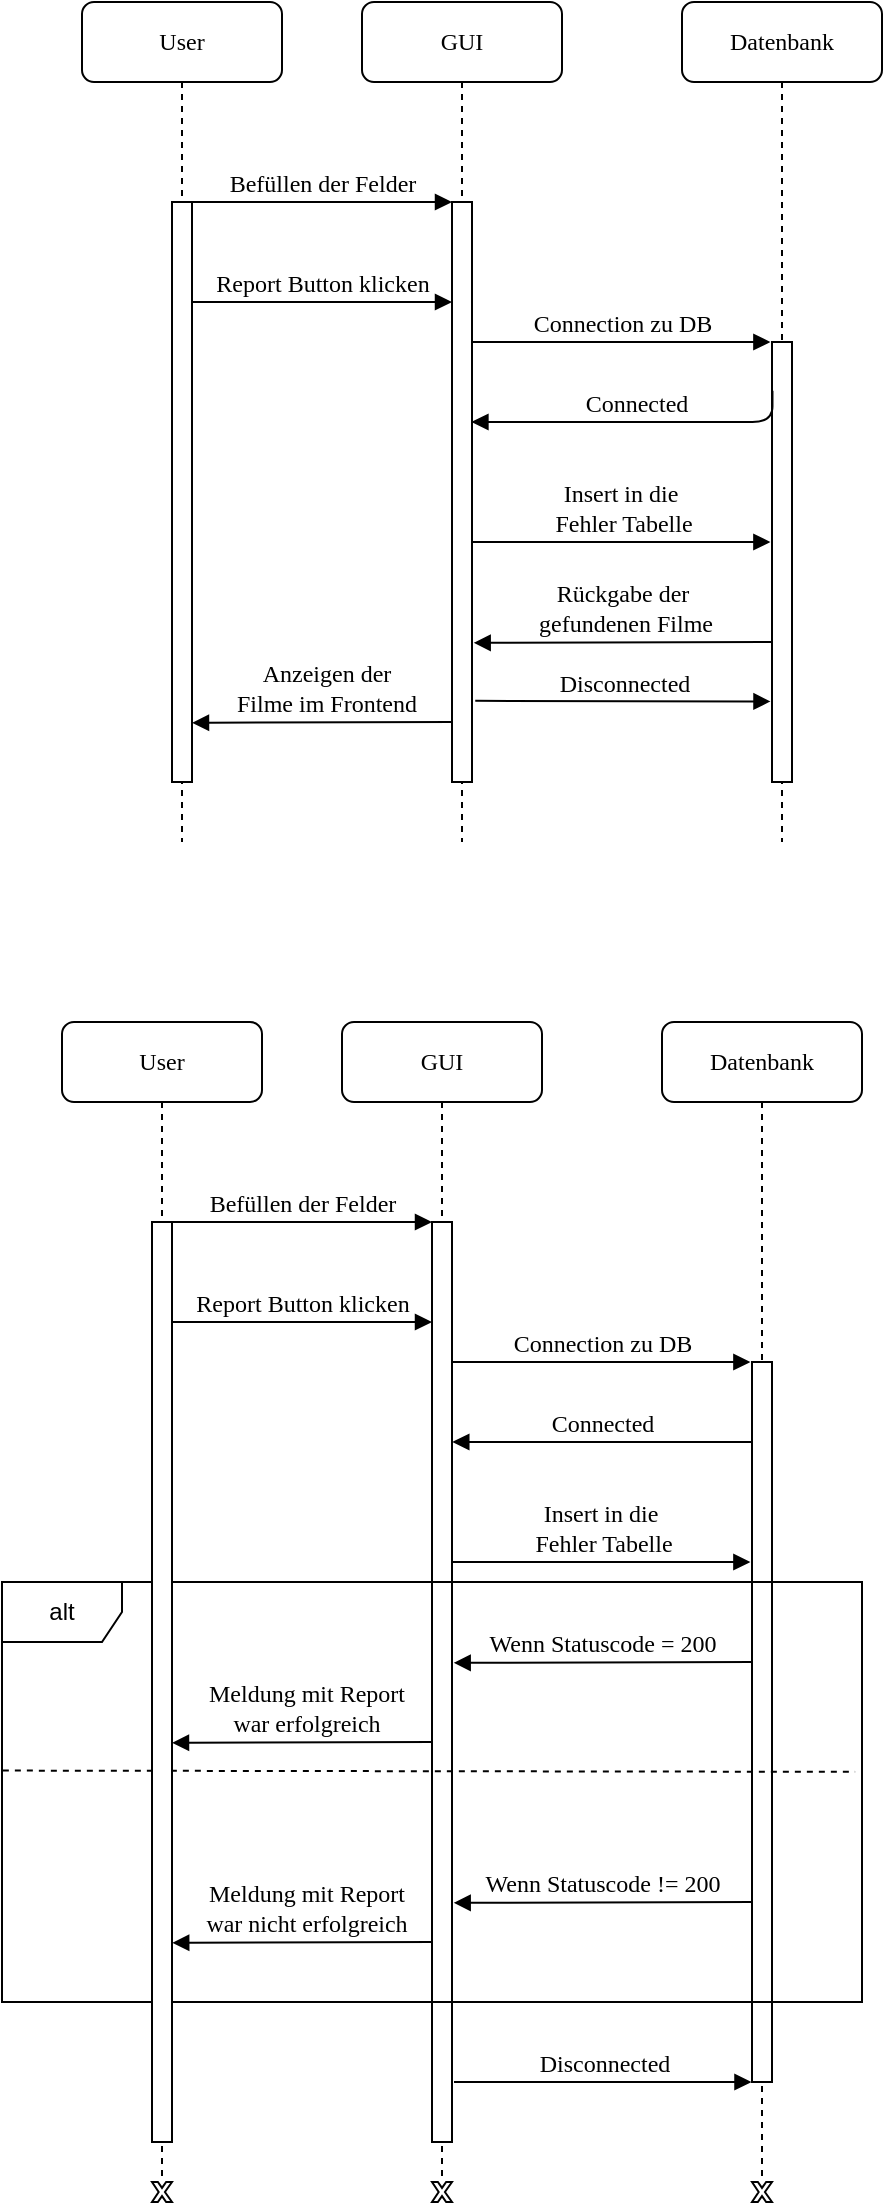 <mxfile version="18.0.6"><diagram name="Page-1" id="13e1069c-82ec-6db2-03f1-153e76fe0fe0"><mxGraphModel dx="850" dy="594" grid="1" gridSize="10" guides="1" tooltips="1" connect="1" arrows="1" fold="1" page="1" pageScale="1" pageWidth="1100" pageHeight="850" background="none" math="0" shadow="0"><root><mxCell id="0"/><mxCell id="1" parent="0"/><mxCell id="5xNed2_IopPIyPA-CnFP-2" value="GUI" style="shape=umlLifeline;perimeter=lifelinePerimeter;whiteSpace=wrap;html=1;container=1;collapsible=0;recursiveResize=0;outlineConnect=0;rounded=1;shadow=0;comic=0;labelBackgroundColor=none;strokeWidth=1;fontFamily=Verdana;fontSize=12;align=center;" vertex="1" parent="1"><mxGeometry x="540" y="40" width="100" height="420" as="geometry"/></mxCell><mxCell id="5xNed2_IopPIyPA-CnFP-3" value="" style="html=1;points=[];perimeter=orthogonalPerimeter;rounded=0;shadow=0;comic=0;labelBackgroundColor=none;strokeWidth=1;fontFamily=Verdana;fontSize=12;align=center;" vertex="1" parent="5xNed2_IopPIyPA-CnFP-2"><mxGeometry x="45" y="100" width="10" height="290" as="geometry"/></mxCell><mxCell id="5xNed2_IopPIyPA-CnFP-4" value="Report Button klicken" style="html=1;verticalAlign=bottom;endArrow=block;entryX=0;entryY=0;labelBackgroundColor=none;fontFamily=Verdana;fontSize=12;edgeStyle=elbowEdgeStyle;elbow=vertical;" edge="1" parent="5xNed2_IopPIyPA-CnFP-2"><mxGeometry relative="1" as="geometry"><mxPoint x="-85" y="150" as="sourcePoint"/><mxPoint x="45" y="150.0" as="targetPoint"/></mxGeometry></mxCell><mxCell id="5xNed2_IopPIyPA-CnFP-5" value="Datenbank" style="shape=umlLifeline;perimeter=lifelinePerimeter;whiteSpace=wrap;html=1;container=1;collapsible=0;recursiveResize=0;outlineConnect=0;rounded=1;shadow=0;comic=0;labelBackgroundColor=none;strokeWidth=1;fontFamily=Verdana;fontSize=12;align=center;" vertex="1" parent="1"><mxGeometry x="700" y="40" width="100" height="420" as="geometry"/></mxCell><mxCell id="5xNed2_IopPIyPA-CnFP-6" value="" style="html=1;points=[];perimeter=orthogonalPerimeter;rounded=0;shadow=0;comic=0;labelBackgroundColor=none;strokeWidth=1;fontFamily=Verdana;fontSize=12;align=center;" vertex="1" parent="5xNed2_IopPIyPA-CnFP-5"><mxGeometry x="45" y="170" width="10" height="220" as="geometry"/></mxCell><mxCell id="5xNed2_IopPIyPA-CnFP-7" value="Connection zu DB" style="html=1;verticalAlign=bottom;endArrow=block;labelBackgroundColor=none;fontFamily=Verdana;fontSize=12;edgeStyle=elbowEdgeStyle;elbow=vertical;entryX=-0.08;entryY=0;entryDx=0;entryDy=0;entryPerimeter=0;" edge="1" parent="5xNed2_IopPIyPA-CnFP-5" target="5xNed2_IopPIyPA-CnFP-6"><mxGeometry relative="1" as="geometry"><mxPoint x="-105" y="170" as="sourcePoint"/><mxPoint x="40" y="170" as="targetPoint"/></mxGeometry></mxCell><mxCell id="5xNed2_IopPIyPA-CnFP-10" value="Rückgabe der&lt;br&gt;&amp;nbsp;gefundenen Filme" style="html=1;verticalAlign=bottom;endArrow=block;labelBackgroundColor=none;fontFamily=Verdana;fontSize=12;edgeStyle=elbowEdgeStyle;elbow=vertical;entryX=1.015;entryY=0.251;entryDx=0;entryDy=0;entryPerimeter=0;exitX=-0.07;exitY=0.132;exitDx=0;exitDy=0;exitPerimeter=0;" edge="1" parent="5xNed2_IopPIyPA-CnFP-5"><mxGeometry relative="1" as="geometry"><mxPoint x="45.0" y="320" as="sourcePoint"/><mxPoint x="-104.15" y="320.84" as="targetPoint"/><Array as="points"><mxPoint x="-49.3" y="320.4"/><mxPoint x="-69.3" y="310.4"/></Array></mxGeometry></mxCell><mxCell id="5xNed2_IopPIyPA-CnFP-11" value="User" style="shape=umlLifeline;perimeter=lifelinePerimeter;whiteSpace=wrap;html=1;container=1;collapsible=0;recursiveResize=0;outlineConnect=0;rounded=1;shadow=0;comic=0;labelBackgroundColor=none;strokeWidth=1;fontFamily=Verdana;fontSize=12;align=center;" vertex="1" parent="1"><mxGeometry x="400" y="40" width="100" height="420" as="geometry"/></mxCell><mxCell id="5xNed2_IopPIyPA-CnFP-12" value="" style="html=1;points=[];perimeter=orthogonalPerimeter;rounded=0;shadow=0;comic=0;labelBackgroundColor=none;strokeWidth=1;fontFamily=Verdana;fontSize=12;align=center;" vertex="1" parent="5xNed2_IopPIyPA-CnFP-11"><mxGeometry x="45" y="100" width="10" height="290" as="geometry"/></mxCell><mxCell id="5xNed2_IopPIyPA-CnFP-13" value="Anzeigen der&lt;br&gt;Filme im Frontend" style="html=1;verticalAlign=bottom;endArrow=block;labelBackgroundColor=none;fontFamily=Verdana;fontSize=12;edgeStyle=elbowEdgeStyle;elbow=vertical;entryX=1.015;entryY=0.251;entryDx=0;entryDy=0;entryPerimeter=0;" edge="1" parent="5xNed2_IopPIyPA-CnFP-11"><mxGeometry x="-0.04" relative="1" as="geometry"><mxPoint x="185" y="360" as="sourcePoint"/><mxPoint x="55" y="360.84" as="targetPoint"/><Array as="points"><mxPoint x="109.85" y="360.4"/><mxPoint x="89.85" y="350.4"/></Array><mxPoint as="offset"/></mxGeometry></mxCell><mxCell id="5xNed2_IopPIyPA-CnFP-14" value="Befüllen der Felder" style="html=1;verticalAlign=bottom;endArrow=block;entryX=0;entryY=0;labelBackgroundColor=none;fontFamily=Verdana;fontSize=12;edgeStyle=elbowEdgeStyle;elbow=vertical;" edge="1" parent="1" source="5xNed2_IopPIyPA-CnFP-12" target="5xNed2_IopPIyPA-CnFP-3"><mxGeometry relative="1" as="geometry"><mxPoint x="520" y="150" as="sourcePoint"/></mxGeometry></mxCell><mxCell id="5xNed2_IopPIyPA-CnFP-15" value="Connected" style="html=1;verticalAlign=bottom;endArrow=block;labelBackgroundColor=none;fontFamily=Verdana;fontSize=12;edgeStyle=elbowEdgeStyle;elbow=vertical;exitX=0.024;exitY=0.111;exitDx=0;exitDy=0;exitPerimeter=0;entryX=0.971;entryY=0.376;entryDx=0;entryDy=0;entryPerimeter=0;" edge="1" parent="1" source="5xNed2_IopPIyPA-CnFP-6" target="5xNed2_IopPIyPA-CnFP-3"><mxGeometry relative="1" as="geometry"><mxPoint x="740" y="250" as="sourcePoint"/><mxPoint x="600" y="250" as="targetPoint"/><Array as="points"><mxPoint x="650" y="250"/><mxPoint x="630" y="240"/></Array></mxGeometry></mxCell><mxCell id="5xNed2_IopPIyPA-CnFP-16" value="Insert in die&lt;br&gt;&amp;nbsp;Fehler Tabelle" style="html=1;verticalAlign=bottom;endArrow=block;labelBackgroundColor=none;fontFamily=Verdana;fontSize=12;edgeStyle=elbowEdgeStyle;elbow=vertical;entryX=-0.08;entryY=0;entryDx=0;entryDy=0;entryPerimeter=0;" edge="1" parent="1"><mxGeometry relative="1" as="geometry"><mxPoint x="595.0" y="310.04" as="sourcePoint"/><mxPoint x="744.2" y="310.04" as="targetPoint"/></mxGeometry></mxCell><mxCell id="5xNed2_IopPIyPA-CnFP-19" value="Disconnected" style="html=1;verticalAlign=bottom;endArrow=block;labelBackgroundColor=none;fontFamily=Verdana;fontSize=12;elbow=vertical;exitX=1.162;exitY=0.86;exitDx=0;exitDy=0;exitPerimeter=0;entryX=-0.076;entryY=0.817;entryDx=0;entryDy=0;entryPerimeter=0;" edge="1" parent="1" target="5xNed2_IopPIyPA-CnFP-6" source="5xNed2_IopPIyPA-CnFP-3"><mxGeometry relative="1" as="geometry"><mxPoint x="600" y="380" as="sourcePoint"/><mxPoint x="670" y="410" as="targetPoint"/></mxGeometry></mxCell><mxCell id="5xNed2_IopPIyPA-CnFP-24" value="GUI" style="shape=umlLifeline;perimeter=lifelinePerimeter;whiteSpace=wrap;html=1;container=1;collapsible=0;recursiveResize=0;outlineConnect=0;rounded=1;shadow=0;comic=0;labelBackgroundColor=none;strokeWidth=1;fontFamily=Verdana;fontSize=12;align=center;" vertex="1" parent="1"><mxGeometry x="530" y="550" width="100" height="580" as="geometry"/></mxCell><mxCell id="5xNed2_IopPIyPA-CnFP-25" value="" style="html=1;points=[];perimeter=orthogonalPerimeter;rounded=0;shadow=0;comic=0;labelBackgroundColor=none;strokeWidth=1;fontFamily=Verdana;fontSize=12;align=center;" vertex="1" parent="5xNed2_IopPIyPA-CnFP-24"><mxGeometry x="45" y="100" width="10" height="460" as="geometry"/></mxCell><mxCell id="5xNed2_IopPIyPA-CnFP-26" value="Report Button klicken" style="html=1;verticalAlign=bottom;endArrow=block;entryX=0;entryY=0;labelBackgroundColor=none;fontFamily=Verdana;fontSize=12;edgeStyle=elbowEdgeStyle;elbow=vertical;" edge="1" parent="5xNed2_IopPIyPA-CnFP-24"><mxGeometry relative="1" as="geometry"><mxPoint x="-85" y="150" as="sourcePoint"/><mxPoint x="45" y="150.0" as="targetPoint"/></mxGeometry></mxCell><mxCell id="5xNed2_IopPIyPA-CnFP-27" value="Datenbank" style="shape=umlLifeline;perimeter=lifelinePerimeter;whiteSpace=wrap;html=1;container=1;collapsible=0;recursiveResize=0;outlineConnect=0;rounded=1;shadow=0;comic=0;labelBackgroundColor=none;strokeWidth=1;fontFamily=Verdana;fontSize=12;align=center;" vertex="1" parent="1"><mxGeometry x="690" y="550" width="100" height="580" as="geometry"/></mxCell><mxCell id="5xNed2_IopPIyPA-CnFP-28" value="" style="html=1;points=[];perimeter=orthogonalPerimeter;rounded=0;shadow=0;comic=0;labelBackgroundColor=none;strokeWidth=1;fontFamily=Verdana;fontSize=12;align=center;" vertex="1" parent="5xNed2_IopPIyPA-CnFP-27"><mxGeometry x="45" y="170" width="10" height="360" as="geometry"/></mxCell><mxCell id="5xNed2_IopPIyPA-CnFP-29" value="Connection zu DB" style="html=1;verticalAlign=bottom;endArrow=block;labelBackgroundColor=none;fontFamily=Verdana;fontSize=12;edgeStyle=elbowEdgeStyle;elbow=vertical;entryX=-0.08;entryY=0;entryDx=0;entryDy=0;entryPerimeter=0;" edge="1" parent="5xNed2_IopPIyPA-CnFP-27" target="5xNed2_IopPIyPA-CnFP-28"><mxGeometry relative="1" as="geometry"><mxPoint x="-105" y="170" as="sourcePoint"/><mxPoint x="40" y="170" as="targetPoint"/></mxGeometry></mxCell><mxCell id="5xNed2_IopPIyPA-CnFP-30" value="alt" style="shape=umlFrame;whiteSpace=wrap;html=1;" vertex="1" parent="5xNed2_IopPIyPA-CnFP-27"><mxGeometry x="-330" y="280" width="430" height="210" as="geometry"/></mxCell><mxCell id="5xNed2_IopPIyPA-CnFP-31" value="" style="endArrow=none;dashed=1;html=1;rounded=0;entryX=0.992;entryY=0.452;entryDx=0;entryDy=0;entryPerimeter=0;exitX=0.001;exitY=0.449;exitDx=0;exitDy=0;exitPerimeter=0;" edge="1" parent="5xNed2_IopPIyPA-CnFP-27" source="5xNed2_IopPIyPA-CnFP-30" target="5xNed2_IopPIyPA-CnFP-30"><mxGeometry width="50" height="50" relative="1" as="geometry"><mxPoint x="-40" y="420" as="sourcePoint"/><mxPoint x="10" y="370" as="targetPoint"/></mxGeometry></mxCell><mxCell id="5xNed2_IopPIyPA-CnFP-32" value="Wenn Statuscode = 200" style="html=1;verticalAlign=bottom;endArrow=block;labelBackgroundColor=none;fontFamily=Verdana;fontSize=12;edgeStyle=elbowEdgeStyle;elbow=vertical;entryX=1.015;entryY=0.251;entryDx=0;entryDy=0;entryPerimeter=0;exitX=-0.07;exitY=0.132;exitDx=0;exitDy=0;exitPerimeter=0;" edge="1" parent="5xNed2_IopPIyPA-CnFP-27"><mxGeometry relative="1" as="geometry"><mxPoint x="45.0" y="320" as="sourcePoint"/><mxPoint x="-104.15" y="320.84" as="targetPoint"/><Array as="points"><mxPoint x="-49.3" y="320.4"/><mxPoint x="-69.3" y="310.4"/></Array></mxGeometry></mxCell><mxCell id="5xNed2_IopPIyPA-CnFP-33" value="User" style="shape=umlLifeline;perimeter=lifelinePerimeter;whiteSpace=wrap;html=1;container=1;collapsible=0;recursiveResize=0;outlineConnect=0;rounded=1;shadow=0;comic=0;labelBackgroundColor=none;strokeWidth=1;fontFamily=Verdana;fontSize=12;align=center;" vertex="1" parent="1"><mxGeometry x="390" y="550" width="100" height="580" as="geometry"/></mxCell><mxCell id="5xNed2_IopPIyPA-CnFP-34" value="" style="html=1;points=[];perimeter=orthogonalPerimeter;rounded=0;shadow=0;comic=0;labelBackgroundColor=none;strokeWidth=1;fontFamily=Verdana;fontSize=12;align=center;" vertex="1" parent="5xNed2_IopPIyPA-CnFP-33"><mxGeometry x="45" y="100" width="10" height="460" as="geometry"/></mxCell><mxCell id="5xNed2_IopPIyPA-CnFP-35" value="Meldung mit Report&lt;br&gt;war erfolgreich" style="html=1;verticalAlign=bottom;endArrow=block;labelBackgroundColor=none;fontFamily=Verdana;fontSize=12;edgeStyle=elbowEdgeStyle;elbow=vertical;entryX=1.015;entryY=0.251;entryDx=0;entryDy=0;entryPerimeter=0;" edge="1" parent="5xNed2_IopPIyPA-CnFP-33"><mxGeometry x="-0.04" relative="1" as="geometry"><mxPoint x="185" y="360" as="sourcePoint"/><mxPoint x="55" y="360.84" as="targetPoint"/><Array as="points"><mxPoint x="109.85" y="360.4"/><mxPoint x="89.85" y="350.4"/></Array><mxPoint as="offset"/></mxGeometry></mxCell><mxCell id="5xNed2_IopPIyPA-CnFP-36" value="Befüllen der Felder" style="html=1;verticalAlign=bottom;endArrow=block;entryX=0;entryY=0;labelBackgroundColor=none;fontFamily=Verdana;fontSize=12;edgeStyle=elbowEdgeStyle;elbow=vertical;" edge="1" parent="1" source="5xNed2_IopPIyPA-CnFP-34" target="5xNed2_IopPIyPA-CnFP-25"><mxGeometry relative="1" as="geometry"><mxPoint x="510" y="660" as="sourcePoint"/></mxGeometry></mxCell><mxCell id="5xNed2_IopPIyPA-CnFP-37" value="Connected" style="html=1;verticalAlign=bottom;endArrow=block;labelBackgroundColor=none;fontFamily=Verdana;fontSize=12;edgeStyle=elbowEdgeStyle;elbow=vertical;exitX=0.024;exitY=0.111;exitDx=0;exitDy=0;exitPerimeter=0;entryX=1.015;entryY=0.239;entryDx=0;entryDy=0;entryPerimeter=0;" edge="1" parent="1" source="5xNed2_IopPIyPA-CnFP-28" target="5xNed2_IopPIyPA-CnFP-25"><mxGeometry relative="1" as="geometry"><mxPoint x="730" y="760" as="sourcePoint"/><mxPoint x="590" y="760" as="targetPoint"/><Array as="points"><mxPoint x="640" y="760"/><mxPoint x="620" y="750"/></Array></mxGeometry></mxCell><mxCell id="5xNed2_IopPIyPA-CnFP-38" value="Insert in die&lt;br&gt;&amp;nbsp;Fehler Tabelle" style="html=1;verticalAlign=bottom;endArrow=block;labelBackgroundColor=none;fontFamily=Verdana;fontSize=12;edgeStyle=elbowEdgeStyle;elbow=vertical;entryX=-0.08;entryY=0;entryDx=0;entryDy=0;entryPerimeter=0;" edge="1" parent="1"><mxGeometry relative="1" as="geometry"><mxPoint x="585.0" y="820.04" as="sourcePoint"/><mxPoint x="734.2" y="820.04" as="targetPoint"/></mxGeometry></mxCell><mxCell id="5xNed2_IopPIyPA-CnFP-39" value="Wenn Statuscode != 200" style="html=1;verticalAlign=bottom;endArrow=block;labelBackgroundColor=none;fontFamily=Verdana;fontSize=12;edgeStyle=elbowEdgeStyle;elbow=vertical;entryX=1.015;entryY=0.251;entryDx=0;entryDy=0;entryPerimeter=0;exitX=-0.07;exitY=0.132;exitDx=0;exitDy=0;exitPerimeter=0;" edge="1" parent="1"><mxGeometry relative="1" as="geometry"><mxPoint x="735.0" y="990" as="sourcePoint"/><mxPoint x="585.85" y="990.84" as="targetPoint"/><Array as="points"><mxPoint x="640.7" y="990.4"/><mxPoint x="620.7" y="980.4"/></Array></mxGeometry></mxCell><mxCell id="5xNed2_IopPIyPA-CnFP-40" value="Meldung mit Report&lt;br&gt;war nicht erfolgreich" style="html=1;verticalAlign=bottom;endArrow=block;labelBackgroundColor=none;fontFamily=Verdana;fontSize=12;edgeStyle=elbowEdgeStyle;elbow=vertical;entryX=1.011;entryY=0.785;entryDx=0;entryDy=0;entryPerimeter=0;" edge="1" parent="1" target="5xNed2_IopPIyPA-CnFP-34"><mxGeometry x="-0.04" relative="1" as="geometry"><mxPoint x="575" y="1010" as="sourcePoint"/><mxPoint x="450" y="1010" as="targetPoint"/><Array as="points"><mxPoint x="494.85" y="1010.4"/><mxPoint x="474.85" y="1000.4"/></Array><mxPoint as="offset"/></mxGeometry></mxCell><mxCell id="5xNed2_IopPIyPA-CnFP-41" value="Disconnected" style="html=1;verticalAlign=bottom;endArrow=block;labelBackgroundColor=none;fontFamily=Verdana;fontSize=12;edgeStyle=elbowEdgeStyle;elbow=vertical;entryX=-0.026;entryY=1;entryDx=0;entryDy=0;entryPerimeter=0;" edge="1" parent="1" target="5xNed2_IopPIyPA-CnFP-28"><mxGeometry relative="1" as="geometry"><mxPoint x="586" y="1080" as="sourcePoint"/><mxPoint x="720" y="1080" as="targetPoint"/><Array as="points"><mxPoint x="620" y="1080"/></Array></mxGeometry></mxCell><mxCell id="5xNed2_IopPIyPA-CnFP-22" value="" style="verticalLabelPosition=bottom;verticalAlign=top;html=1;shape=mxgraph.basic.x" vertex="1" parent="1"><mxGeometry x="575" y="1130" width="10" height="10" as="geometry"/></mxCell><mxCell id="5xNed2_IopPIyPA-CnFP-21" value="" style="verticalLabelPosition=bottom;verticalAlign=top;html=1;shape=mxgraph.basic.x" vertex="1" parent="1"><mxGeometry x="435" y="1130" width="10" height="10" as="geometry"/></mxCell><mxCell id="5xNed2_IopPIyPA-CnFP-23" value="" style="verticalLabelPosition=bottom;verticalAlign=top;html=1;shape=mxgraph.basic.x" vertex="1" parent="1"><mxGeometry x="735" y="1130" width="10" height="10" as="geometry"/></mxCell></root></mxGraphModel></diagram></mxfile>